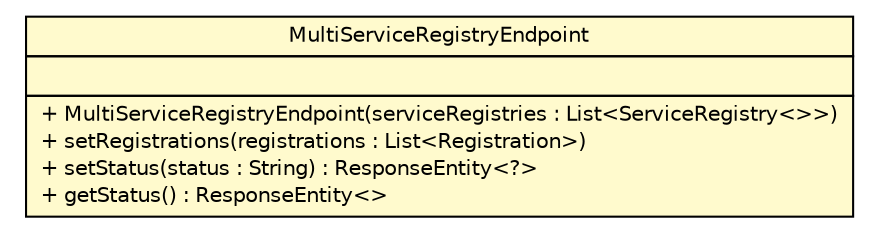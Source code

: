 #!/usr/local/bin/dot
#
# Class diagram 
# Generated by UMLGraph version R5_6-24-gf6e263 (http://www.umlgraph.org/)
#

digraph G {
	edge [fontname="Helvetica",fontsize=10,labelfontname="Helvetica",labelfontsize=10];
	node [fontname="Helvetica",fontsize=10,shape=plaintext];
	nodesep=0.25;
	ranksep=0.5;
	// org.springframework.cloud.client.serviceregistry.endpoint.MultiServiceRegistryEndpoint
	c71 [label=<<table title="org.springframework.cloud.client.serviceregistry.endpoint.MultiServiceRegistryEndpoint" border="0" cellborder="1" cellspacing="0" cellpadding="2" port="p" bgcolor="lemonChiffon" href="./MultiServiceRegistryEndpoint.html">
		<tr><td><table border="0" cellspacing="0" cellpadding="1">
<tr><td align="center" balign="center"> MultiServiceRegistryEndpoint </td></tr>
		</table></td></tr>
		<tr><td><table border="0" cellspacing="0" cellpadding="1">
<tr><td align="left" balign="left">  </td></tr>
		</table></td></tr>
		<tr><td><table border="0" cellspacing="0" cellpadding="1">
<tr><td align="left" balign="left"> + MultiServiceRegistryEndpoint(serviceRegistries : List&lt;ServiceRegistry&lt;&gt;&gt;) </td></tr>
<tr><td align="left" balign="left"> + setRegistrations(registrations : List&lt;Registration&gt;) </td></tr>
<tr><td align="left" balign="left"> + setStatus(status : String) : ResponseEntity&lt;?&gt; </td></tr>
<tr><td align="left" balign="left"> + getStatus() : ResponseEntity&lt;&gt; </td></tr>
		</table></td></tr>
		</table>>, URL="./MultiServiceRegistryEndpoint.html", fontname="Helvetica", fontcolor="black", fontsize=10.0];
}

